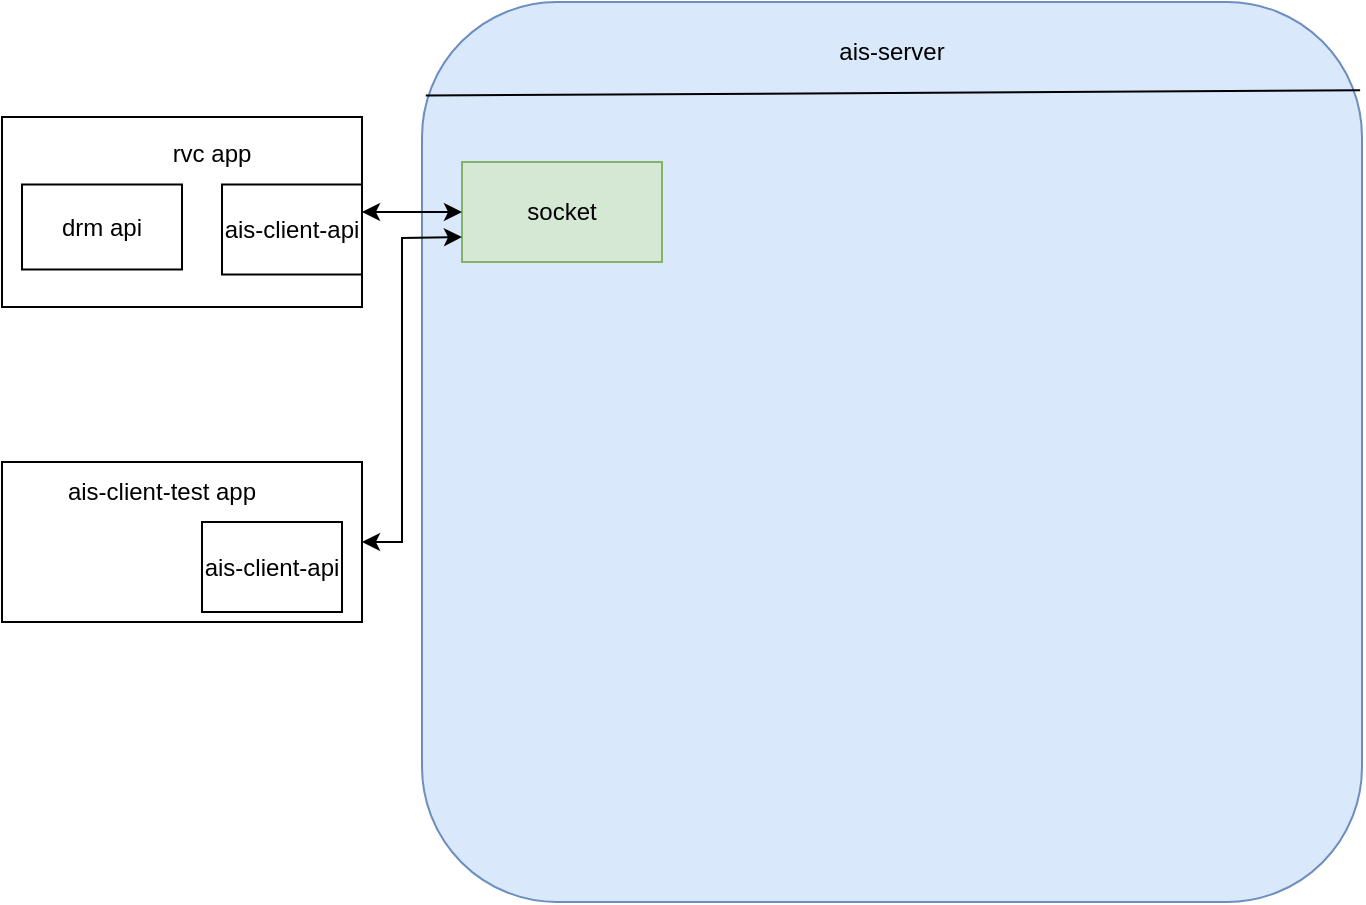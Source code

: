 <mxfile version="20.0.1" type="github">
  <diagram id="2lFJCwXeKW4iRGSq4QlS" name="第 1 页">
    <mxGraphModel dx="1422" dy="706" grid="1" gridSize="10" guides="1" tooltips="1" connect="1" arrows="1" fold="1" page="1" pageScale="1" pageWidth="827" pageHeight="1169" math="0" shadow="0">
      <root>
        <mxCell id="0" />
        <mxCell id="1" parent="0" />
        <mxCell id="esHo3eiN2Xfje8E4uvOA-1" value="" style="rounded=1;whiteSpace=wrap;html=1;fillColor=#dae8fc;strokeColor=#6c8ebf;" vertex="1" parent="1">
          <mxGeometry x="330" y="70" width="470" height="450" as="geometry" />
        </mxCell>
        <mxCell id="esHo3eiN2Xfje8E4uvOA-2" value="" style="endArrow=none;html=1;rounded=0;exitX=0.004;exitY=0.104;exitDx=0;exitDy=0;exitPerimeter=0;entryX=0.998;entryY=0.098;entryDx=0;entryDy=0;entryPerimeter=0;" edge="1" parent="1" source="esHo3eiN2Xfje8E4uvOA-1" target="esHo3eiN2Xfje8E4uvOA-1">
          <mxGeometry width="50" height="50" relative="1" as="geometry">
            <mxPoint x="300" y="150" as="sourcePoint" />
            <mxPoint x="350" y="100" as="targetPoint" />
          </mxGeometry>
        </mxCell>
        <mxCell id="esHo3eiN2Xfje8E4uvOA-4" value="ais-server" style="text;html=1;strokeColor=none;fillColor=none;align=center;verticalAlign=middle;whiteSpace=wrap;rounded=0;" vertex="1" parent="1">
          <mxGeometry x="535" y="80" width="60" height="30" as="geometry" />
        </mxCell>
        <mxCell id="esHo3eiN2Xfje8E4uvOA-5" value="socket" style="rounded=0;whiteSpace=wrap;html=1;fillColor=#d5e8d4;strokeColor=#82b366;" vertex="1" parent="1">
          <mxGeometry x="350" y="150" width="100" height="50" as="geometry" />
        </mxCell>
        <mxCell id="esHo3eiN2Xfje8E4uvOA-6" value="" style="rounded=0;whiteSpace=wrap;html=1;" vertex="1" parent="1">
          <mxGeometry x="120" y="127.5" width="180" height="95" as="geometry" />
        </mxCell>
        <mxCell id="esHo3eiN2Xfje8E4uvOA-7" value="ais-client-api" style="rounded=0;whiteSpace=wrap;html=1;" vertex="1" parent="1">
          <mxGeometry x="230" y="161.25" width="70" height="45" as="geometry" />
        </mxCell>
        <mxCell id="esHo3eiN2Xfje8E4uvOA-8" value="" style="endArrow=classic;html=1;rounded=0;exitX=1;exitY=0.5;exitDx=0;exitDy=0;entryX=0;entryY=0.5;entryDx=0;entryDy=0;startArrow=classic;startFill=1;" edge="1" parent="1" source="esHo3eiN2Xfje8E4uvOA-6" target="esHo3eiN2Xfje8E4uvOA-5">
          <mxGeometry width="50" height="50" relative="1" as="geometry">
            <mxPoint x="300" y="210" as="sourcePoint" />
            <mxPoint x="350" y="160" as="targetPoint" />
          </mxGeometry>
        </mxCell>
        <mxCell id="esHo3eiN2Xfje8E4uvOA-11" value="drm api" style="rounded=0;whiteSpace=wrap;html=1;" vertex="1" parent="1">
          <mxGeometry x="130" y="161.25" width="80" height="42.5" as="geometry" />
        </mxCell>
        <mxCell id="esHo3eiN2Xfje8E4uvOA-12" value="rvc app" style="text;html=1;strokeColor=none;fillColor=none;align=center;verticalAlign=middle;whiteSpace=wrap;rounded=0;" vertex="1" parent="1">
          <mxGeometry x="195" y="131.25" width="60" height="30" as="geometry" />
        </mxCell>
        <mxCell id="esHo3eiN2Xfje8E4uvOA-13" value="" style="rounded=0;whiteSpace=wrap;html=1;" vertex="1" parent="1">
          <mxGeometry x="120" y="300" width="180" height="80" as="geometry" />
        </mxCell>
        <mxCell id="esHo3eiN2Xfje8E4uvOA-14" value="ais-client-test app" style="text;html=1;strokeColor=none;fillColor=none;align=center;verticalAlign=middle;whiteSpace=wrap;rounded=0;" vertex="1" parent="1">
          <mxGeometry x="145" y="300" width="110" height="30" as="geometry" />
        </mxCell>
        <mxCell id="esHo3eiN2Xfje8E4uvOA-15" value="ais-client-api" style="rounded=0;whiteSpace=wrap;html=1;" vertex="1" parent="1">
          <mxGeometry x="220" y="330" width="70" height="45" as="geometry" />
        </mxCell>
        <mxCell id="esHo3eiN2Xfje8E4uvOA-16" value="" style="endArrow=classic;startArrow=classic;html=1;rounded=0;entryX=0;entryY=0.75;entryDx=0;entryDy=0;exitX=1;exitY=0.5;exitDx=0;exitDy=0;" edge="1" parent="1" source="esHo3eiN2Xfje8E4uvOA-13" target="esHo3eiN2Xfje8E4uvOA-5">
          <mxGeometry width="50" height="50" relative="1" as="geometry">
            <mxPoint x="300" y="233.75" as="sourcePoint" />
            <mxPoint x="370.711" y="183.75" as="targetPoint" />
            <Array as="points">
              <mxPoint x="320" y="340" />
              <mxPoint x="320" y="188" />
            </Array>
          </mxGeometry>
        </mxCell>
      </root>
    </mxGraphModel>
  </diagram>
</mxfile>
